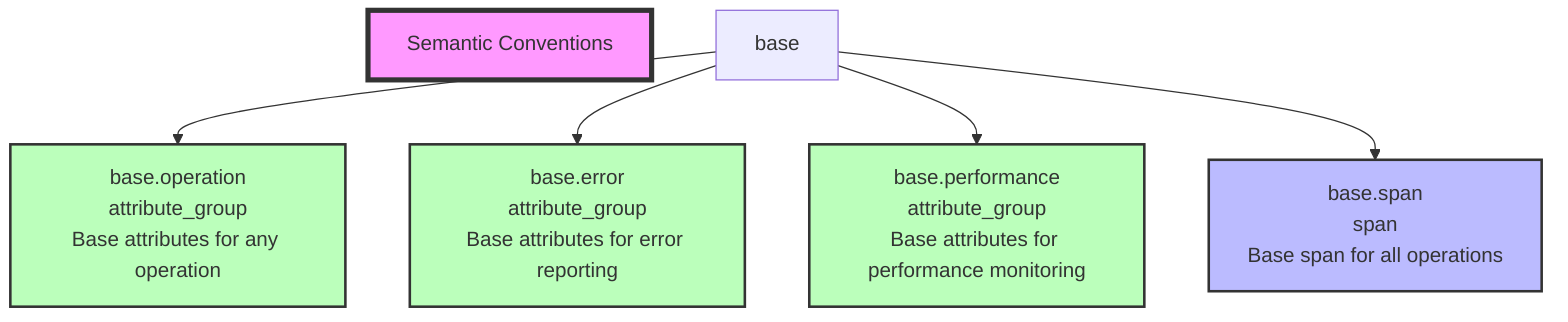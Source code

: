graph TD
    ROOT[Semantic Conventions]
    base_operation["base.operation<br/>attribute_group<br/>Base attributes for any operation"]
    base --> base_operation
    base_error["base.error<br/>attribute_group<br/>Base attributes for error reporting"]
    base --> base_error
    base_performance["base.performance<br/>attribute_group<br/>Base attributes for performance monitoring"]
    base --> base_performance
    base_span["base.span<br/>span<br/>Base span for all operations"]
    base --> base_span
    style ROOT fill:#f9f,stroke:#333,stroke-width:4px
    classDef span fill:#bbf,stroke:#333,stroke-width:2px
    classDef attribute_group fill:#bfb,stroke:#333,stroke-width:2px
    class base_operation attribute_group
    class base_error attribute_group
    class base_performance attribute_group
    class base_span span